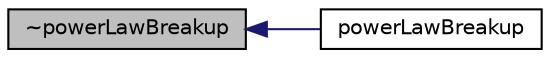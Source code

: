 digraph "~powerLawBreakup"
{
  bgcolor="transparent";
  edge [fontname="Helvetica",fontsize="10",labelfontname="Helvetica",labelfontsize="10"];
  node [fontname="Helvetica",fontsize="10",shape=record];
  rankdir="LR";
  Node1 [label="~powerLawBreakup",height=0.2,width=0.4,color="black", fillcolor="grey75", style="filled", fontcolor="black"];
  Node1 -> Node2 [dir="back",color="midnightblue",fontsize="10",style="solid",fontname="Helvetica"];
  Node2 [label="powerLawBreakup",height=0.2,width=0.4,color="black",URL="$a00062.html#a11045d68f7b22d71a19150334861de52",tooltip="Construct from components. "];
}
